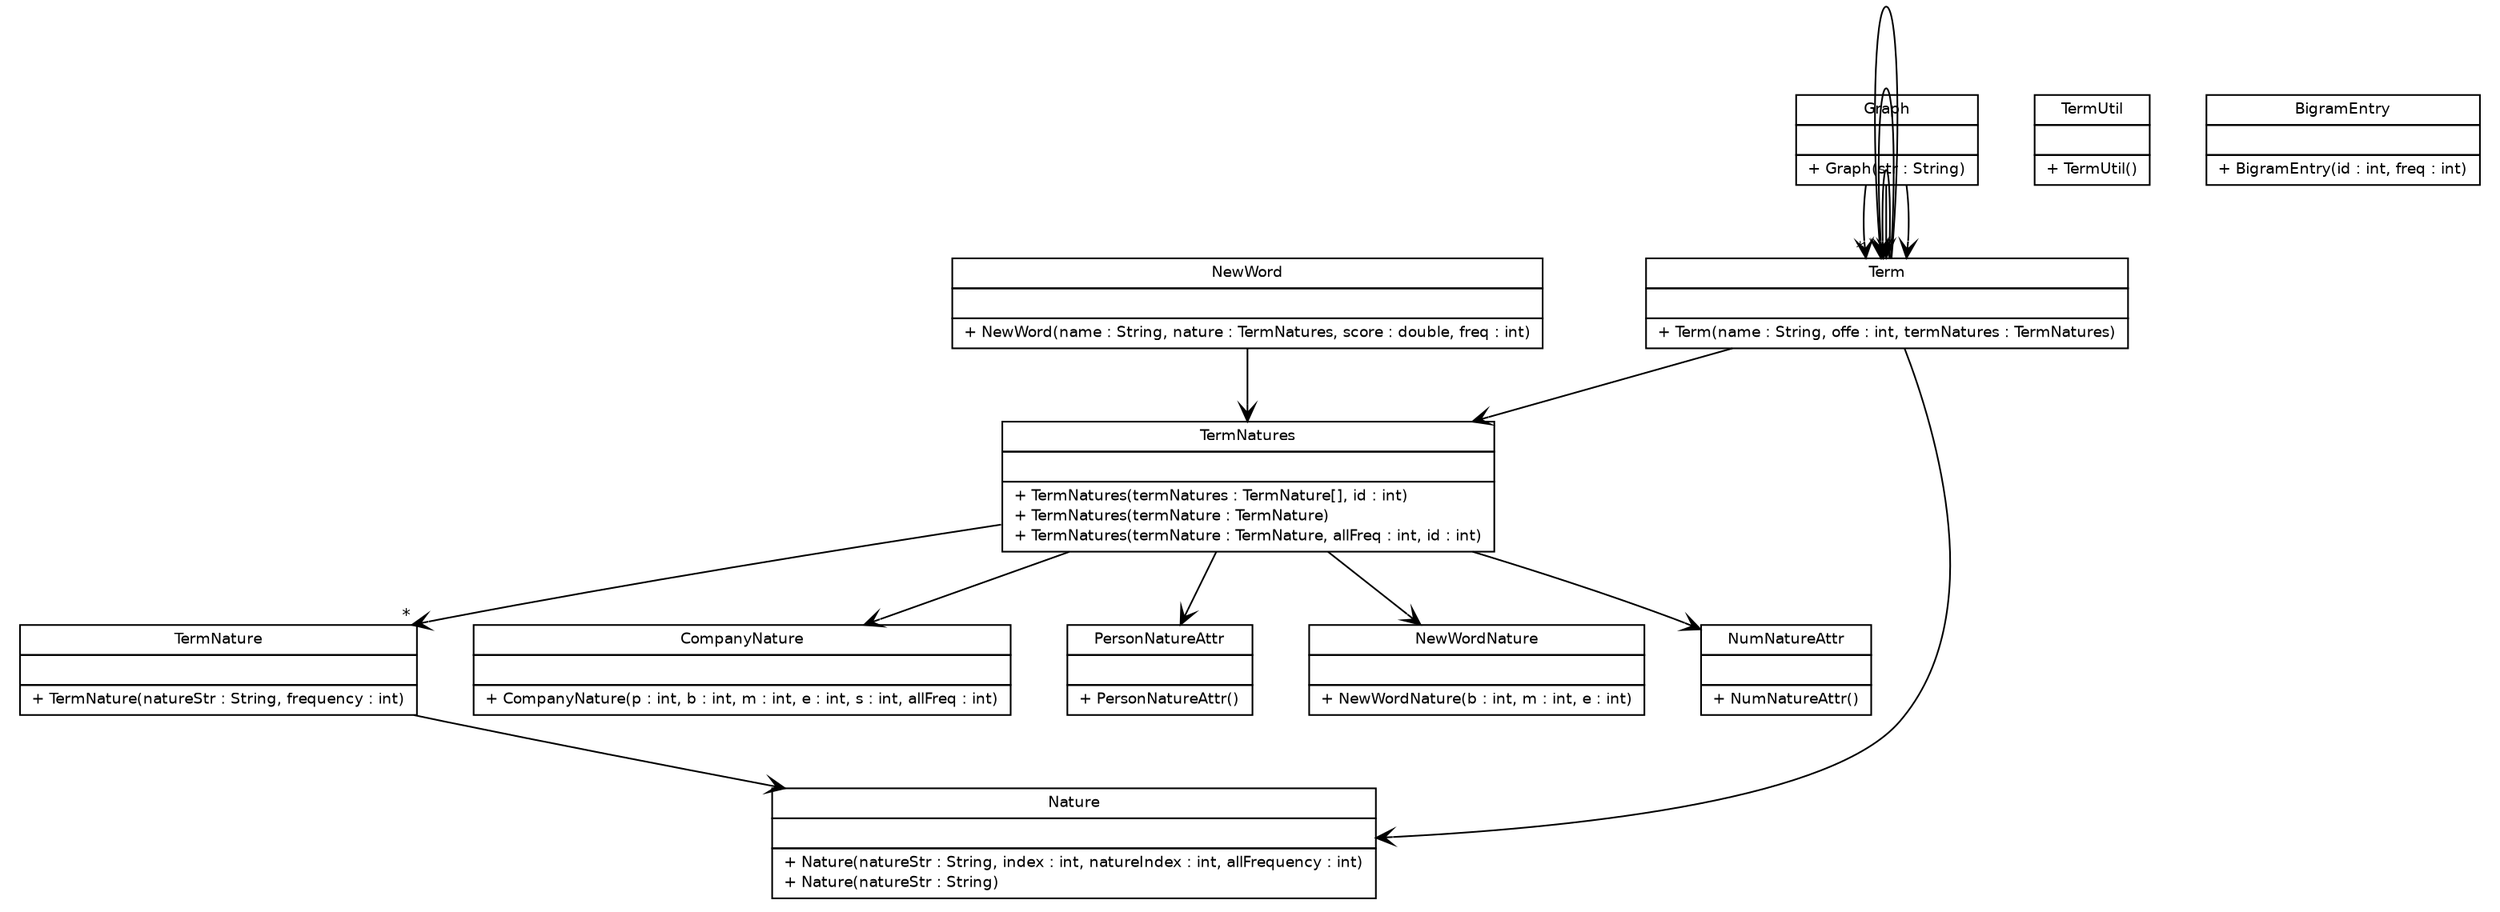 #!/usr/local/bin/dot
#
# Class diagram 
# Generated by UmlGraph version 4.6 (http://www.spinellis.gr/sw/umlgraph)
#

digraph G {
	edge [fontname="Helvetica",fontsize=10,labelfontname="Helvetica",labelfontsize=10];
	node [fontname="Helvetica",fontsize=10,shape=plaintext];
	// org.soul.domain.TermNature
	c793 [label=<<table border="0" cellborder="1" cellspacing="0" cellpadding="2" port="p" href="./TermNature.html">
		<tr><td><table border="0" cellspacing="0" cellpadding="1">
			<tr><td> TermNature </td></tr>
		</table></td></tr>
		<tr><td><table border="0" cellspacing="0" cellpadding="1">
			<tr><td align="left">  </td></tr>
		</table></td></tr>
		<tr><td><table border="0" cellspacing="0" cellpadding="1">
			<tr><td align="left"> + TermNature(natureStr : String, frequency : int) </td></tr>
		</table></td></tr>
		</table>>, fontname="Helvetica", fontcolor="black", fontsize=9.0];
	// org.soul.domain.CompanyNature
	c794 [label=<<table border="0" cellborder="1" cellspacing="0" cellpadding="2" port="p" href="./CompanyNature.html">
		<tr><td><table border="0" cellspacing="0" cellpadding="1">
			<tr><td> CompanyNature </td></tr>
		</table></td></tr>
		<tr><td><table border="0" cellspacing="0" cellpadding="1">
			<tr><td align="left">  </td></tr>
		</table></td></tr>
		<tr><td><table border="0" cellspacing="0" cellpadding="1">
			<tr><td align="left"> + CompanyNature(p : int, b : int, m : int, e : int, s : int, allFreq : int) </td></tr>
		</table></td></tr>
		</table>>, fontname="Helvetica", fontcolor="black", fontsize=9.0];
	// org.soul.domain.NewWord
	c795 [label=<<table border="0" cellborder="1" cellspacing="0" cellpadding="2" port="p" href="./NewWord.html">
		<tr><td><table border="0" cellspacing="0" cellpadding="1">
			<tr><td> NewWord </td></tr>
		</table></td></tr>
		<tr><td><table border="0" cellspacing="0" cellpadding="1">
			<tr><td align="left">  </td></tr>
		</table></td></tr>
		<tr><td><table border="0" cellspacing="0" cellpadding="1">
			<tr><td align="left"> + NewWord(name : String, nature : TermNatures, score : double, freq : int) </td></tr>
		</table></td></tr>
		</table>>, fontname="Helvetica", fontcolor="black", fontsize=9.0];
	// org.soul.domain.Nature
	c796 [label=<<table border="0" cellborder="1" cellspacing="0" cellpadding="2" port="p" href="./Nature.html">
		<tr><td><table border="0" cellspacing="0" cellpadding="1">
			<tr><td> Nature </td></tr>
		</table></td></tr>
		<tr><td><table border="0" cellspacing="0" cellpadding="1">
			<tr><td align="left">  </td></tr>
		</table></td></tr>
		<tr><td><table border="0" cellspacing="0" cellpadding="1">
			<tr><td align="left"> + Nature(natureStr : String, index : int, natureIndex : int, allFrequency : int) </td></tr>
			<tr><td align="left"> + Nature(natureStr : String) </td></tr>
		</table></td></tr>
		</table>>, fontname="Helvetica", fontcolor="black", fontsize=9.0];
	// org.soul.domain.PersonNatureAttr
	c797 [label=<<table border="0" cellborder="1" cellspacing="0" cellpadding="2" port="p" href="./PersonNatureAttr.html">
		<tr><td><table border="0" cellspacing="0" cellpadding="1">
			<tr><td> PersonNatureAttr </td></tr>
		</table></td></tr>
		<tr><td><table border="0" cellspacing="0" cellpadding="1">
			<tr><td align="left">  </td></tr>
		</table></td></tr>
		<tr><td><table border="0" cellspacing="0" cellpadding="1">
			<tr><td align="left"> + PersonNatureAttr() </td></tr>
		</table></td></tr>
		</table>>, fontname="Helvetica", fontcolor="black", fontsize=9.0];
	// org.soul.domain.NewWordNature
	c798 [label=<<table border="0" cellborder="1" cellspacing="0" cellpadding="2" port="p" href="./NewWordNature.html">
		<tr><td><table border="0" cellspacing="0" cellpadding="1">
			<tr><td> NewWordNature </td></tr>
		</table></td></tr>
		<tr><td><table border="0" cellspacing="0" cellpadding="1">
			<tr><td align="left">  </td></tr>
		</table></td></tr>
		<tr><td><table border="0" cellspacing="0" cellpadding="1">
			<tr><td align="left"> + NewWordNature(b : int, m : int, e : int) </td></tr>
		</table></td></tr>
		</table>>, fontname="Helvetica", fontcolor="black", fontsize=9.0];
	// org.soul.domain.TermUtil
	c799 [label=<<table border="0" cellborder="1" cellspacing="0" cellpadding="2" port="p" href="./TermUtil.html">
		<tr><td><table border="0" cellspacing="0" cellpadding="1">
			<tr><td> TermUtil </td></tr>
		</table></td></tr>
		<tr><td><table border="0" cellspacing="0" cellpadding="1">
			<tr><td align="left">  </td></tr>
		</table></td></tr>
		<tr><td><table border="0" cellspacing="0" cellpadding="1">
			<tr><td align="left"> + TermUtil() </td></tr>
		</table></td></tr>
		</table>>, fontname="Helvetica", fontcolor="black", fontsize=9.0];
	// org.soul.domain.Graph
	c800 [label=<<table border="0" cellborder="1" cellspacing="0" cellpadding="2" port="p" href="./Graph.html">
		<tr><td><table border="0" cellspacing="0" cellpadding="1">
			<tr><td> Graph </td></tr>
		</table></td></tr>
		<tr><td><table border="0" cellspacing="0" cellpadding="1">
			<tr><td align="left">  </td></tr>
		</table></td></tr>
		<tr><td><table border="0" cellspacing="0" cellpadding="1">
			<tr><td align="left"> + Graph(str : String) </td></tr>
		</table></td></tr>
		</table>>, fontname="Helvetica", fontcolor="black", fontsize=9.0];
	// org.soul.domain.NumNatureAttr
	c801 [label=<<table border="0" cellborder="1" cellspacing="0" cellpadding="2" port="p" href="./NumNatureAttr.html">
		<tr><td><table border="0" cellspacing="0" cellpadding="1">
			<tr><td> NumNatureAttr </td></tr>
		</table></td></tr>
		<tr><td><table border="0" cellspacing="0" cellpadding="1">
			<tr><td align="left">  </td></tr>
		</table></td></tr>
		<tr><td><table border="0" cellspacing="0" cellpadding="1">
			<tr><td align="left"> + NumNatureAttr() </td></tr>
		</table></td></tr>
		</table>>, fontname="Helvetica", fontcolor="black", fontsize=9.0];
	// org.soul.domain.TermNatures
	c802 [label=<<table border="0" cellborder="1" cellspacing="0" cellpadding="2" port="p" href="./TermNatures.html">
		<tr><td><table border="0" cellspacing="0" cellpadding="1">
			<tr><td> TermNatures </td></tr>
		</table></td></tr>
		<tr><td><table border="0" cellspacing="0" cellpadding="1">
			<tr><td align="left">  </td></tr>
		</table></td></tr>
		<tr><td><table border="0" cellspacing="0" cellpadding="1">
			<tr><td align="left"> + TermNatures(termNatures : TermNature[], id : int) </td></tr>
			<tr><td align="left"> + TermNatures(termNature : TermNature) </td></tr>
			<tr><td align="left"> + TermNatures(termNature : TermNature, allFreq : int, id : int) </td></tr>
		</table></td></tr>
		</table>>, fontname="Helvetica", fontcolor="black", fontsize=9.0];
	// org.soul.domain.Term
	c803 [label=<<table border="0" cellborder="1" cellspacing="0" cellpadding="2" port="p" href="./Term.html">
		<tr><td><table border="0" cellspacing="0" cellpadding="1">
			<tr><td> Term </td></tr>
		</table></td></tr>
		<tr><td><table border="0" cellspacing="0" cellpadding="1">
			<tr><td align="left">  </td></tr>
		</table></td></tr>
		<tr><td><table border="0" cellspacing="0" cellpadding="1">
			<tr><td align="left"> + Term(name : String, offe : int, termNatures : TermNatures) </td></tr>
		</table></td></tr>
		</table>>, fontname="Helvetica", fontcolor="black", fontsize=9.0];
	// org.soul.domain.BigramEntry
	c804 [label=<<table border="0" cellborder="1" cellspacing="0" cellpadding="2" port="p" href="./BigramEntry.html">
		<tr><td><table border="0" cellspacing="0" cellpadding="1">
			<tr><td> BigramEntry </td></tr>
		</table></td></tr>
		<tr><td><table border="0" cellspacing="0" cellpadding="1">
			<tr><td align="left">  </td></tr>
		</table></td></tr>
		<tr><td><table border="0" cellspacing="0" cellpadding="1">
			<tr><td align="left"> + BigramEntry(id : int, freq : int) </td></tr>
		</table></td></tr>
		</table>>, fontname="Helvetica", fontcolor="black", fontsize=9.0];
	// org.soul.domain.TermNature NAVASSOC org.soul.domain.Nature
	c793:p -> c796:p [taillabel="", label="", headlabel="", fontname="Helvetica", fontcolor="black", fontsize=10.0, color="black", arrowhead=open];
	// org.soul.domain.NewWord NAVASSOC org.soul.domain.TermNatures
	c795:p -> c802:p [taillabel="", label="", headlabel="", fontname="Helvetica", fontcolor="black", fontsize=10.0, color="black", arrowhead=open];
	// org.soul.domain.Graph NAVASSOC org.soul.domain.Term
	c800:p -> c803:p [taillabel="", label="", headlabel="*", fontname="Helvetica", fontcolor="black", fontsize=10.0, color="black", arrowhead=open];
	// org.soul.domain.Graph NAVASSOC org.soul.domain.Term
	c800:p -> c803:p [taillabel="", label="", headlabel="", fontname="Helvetica", fontcolor="black", fontsize=10.0, color="black", arrowhead=open];
	// org.soul.domain.Graph NAVASSOC org.soul.domain.Term
	c800:p -> c803:p [taillabel="", label="", headlabel="", fontname="Helvetica", fontcolor="black", fontsize=10.0, color="black", arrowhead=open];
	// org.soul.domain.TermNatures NAVASSOC org.soul.domain.TermNature
	c802:p -> c793:p [taillabel="", label="", headlabel="*", fontname="Helvetica", fontcolor="black", fontsize=10.0, color="black", arrowhead=open];
	// org.soul.domain.TermNatures NAVASSOC org.soul.domain.NumNatureAttr
	c802:p -> c801:p [taillabel="", label="", headlabel="", fontname="Helvetica", fontcolor="black", fontsize=10.0, color="black", arrowhead=open];
	// org.soul.domain.TermNatures NAVASSOC org.soul.domain.PersonNatureAttr
	c802:p -> c797:p [taillabel="", label="", headlabel="", fontname="Helvetica", fontcolor="black", fontsize=10.0, color="black", arrowhead=open];
	// org.soul.domain.TermNatures NAVASSOC org.soul.domain.CompanyNature
	c802:p -> c794:p [taillabel="", label="", headlabel="", fontname="Helvetica", fontcolor="black", fontsize=10.0, color="black", arrowhead=open];
	// org.soul.domain.TermNatures NAVASSOC org.soul.domain.NewWordNature
	c802:p -> c798:p [taillabel="", label="", headlabel="", fontname="Helvetica", fontcolor="black", fontsize=10.0, color="black", arrowhead=open];
	// org.soul.domain.Term NAVASSOC org.soul.domain.TermNatures
	c803:p -> c802:p [taillabel="", label="", headlabel="", fontname="Helvetica", fontcolor="black", fontsize=10.0, color="black", arrowhead=open];
	// org.soul.domain.Term NAVASSOC org.soul.domain.Term
	c803:p -> c803:p [taillabel="", label="", headlabel="", fontname="Helvetica", fontcolor="black", fontsize=10.0, color="black", arrowhead=open];
	// org.soul.domain.Term NAVASSOC org.soul.domain.Term
	c803:p -> c803:p [taillabel="", label="", headlabel="", fontname="Helvetica", fontcolor="black", fontsize=10.0, color="black", arrowhead=open];
	// org.soul.domain.Term NAVASSOC org.soul.domain.Term
	c803:p -> c803:p [taillabel="", label="", headlabel="", fontname="Helvetica", fontcolor="black", fontsize=10.0, color="black", arrowhead=open];
	// org.soul.domain.Term NAVASSOC org.soul.domain.Nature
	c803:p -> c796:p [taillabel="", label="", headlabel="", fontname="Helvetica", fontcolor="black", fontsize=10.0, color="black", arrowhead=open];
}

